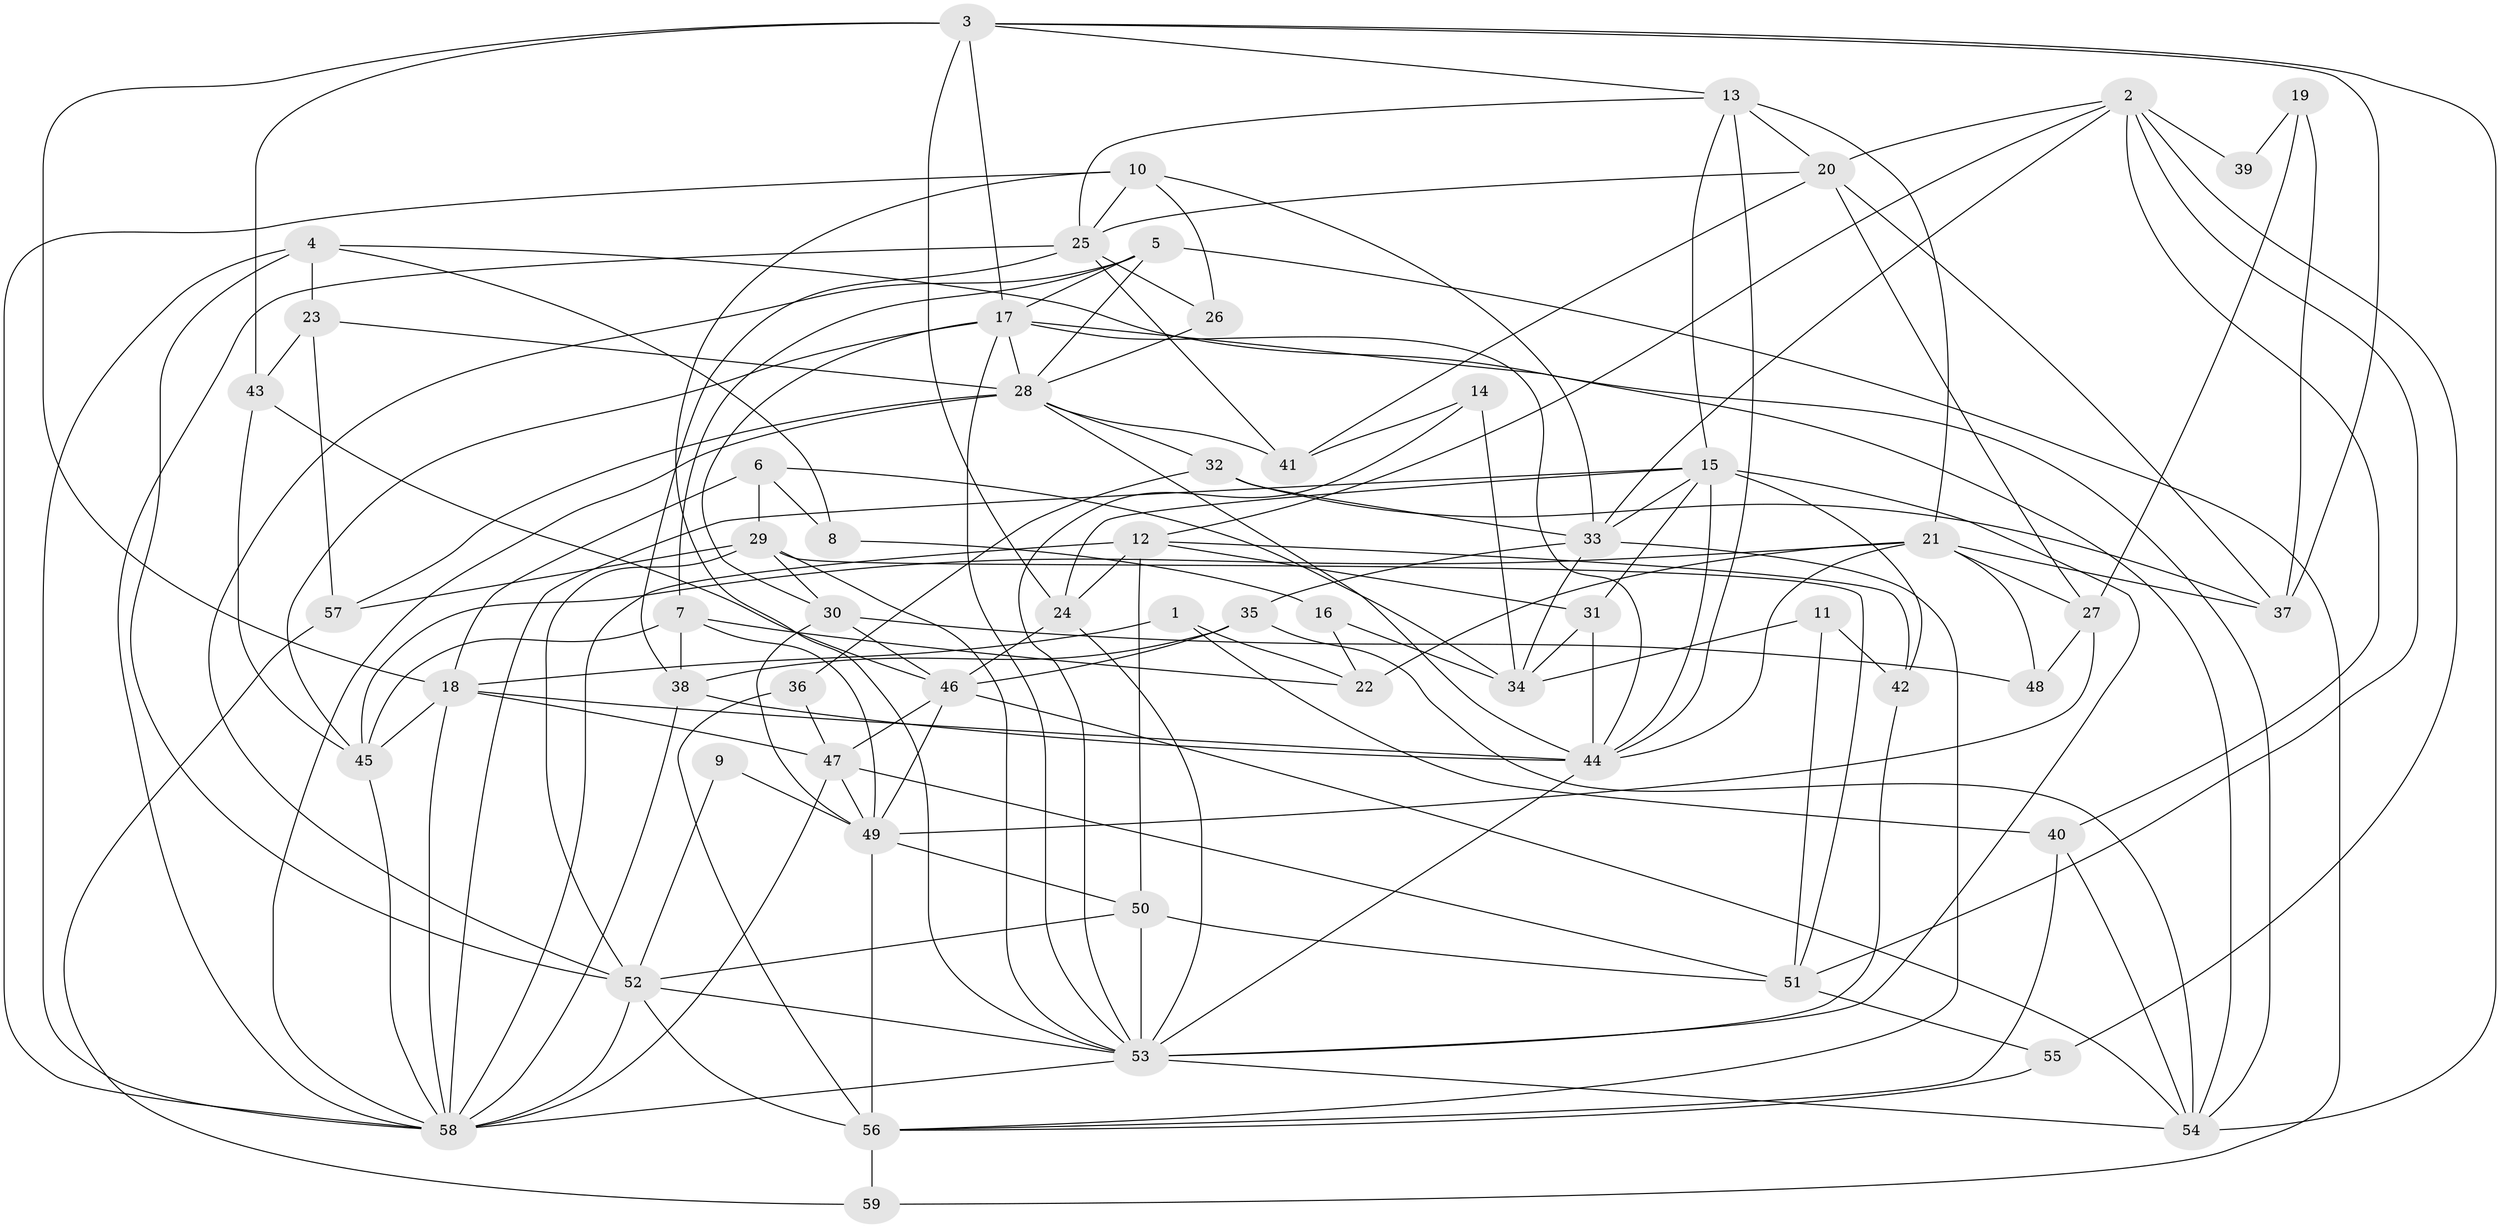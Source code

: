 // original degree distribution, {5: 0.1623931623931624, 4: 0.2564102564102564, 3: 0.2905982905982906, 6: 0.11965811965811966, 2: 0.1282051282051282, 9: 0.008547008547008548, 7: 0.03418803418803419}
// Generated by graph-tools (version 1.1) at 2025/02/03/09/25 03:02:13]
// undirected, 59 vertices, 158 edges
graph export_dot {
graph [start="1"]
  node [color=gray90,style=filled];
  1;
  2;
  3;
  4;
  5;
  6;
  7;
  8;
  9;
  10;
  11;
  12;
  13;
  14;
  15;
  16;
  17;
  18;
  19;
  20;
  21;
  22;
  23;
  24;
  25;
  26;
  27;
  28;
  29;
  30;
  31;
  32;
  33;
  34;
  35;
  36;
  37;
  38;
  39;
  40;
  41;
  42;
  43;
  44;
  45;
  46;
  47;
  48;
  49;
  50;
  51;
  52;
  53;
  54;
  55;
  56;
  57;
  58;
  59;
  1 -- 18 [weight=1.0];
  1 -- 22 [weight=1.0];
  1 -- 40 [weight=1.0];
  2 -- 12 [weight=1.0];
  2 -- 20 [weight=1.0];
  2 -- 33 [weight=1.0];
  2 -- 39 [weight=2.0];
  2 -- 40 [weight=1.0];
  2 -- 51 [weight=1.0];
  2 -- 55 [weight=1.0];
  3 -- 13 [weight=1.0];
  3 -- 17 [weight=1.0];
  3 -- 18 [weight=1.0];
  3 -- 24 [weight=1.0];
  3 -- 37 [weight=1.0];
  3 -- 43 [weight=1.0];
  3 -- 54 [weight=1.0];
  4 -- 8 [weight=1.0];
  4 -- 23 [weight=1.0];
  4 -- 52 [weight=1.0];
  4 -- 54 [weight=1.0];
  4 -- 58 [weight=1.0];
  5 -- 7 [weight=1.0];
  5 -- 17 [weight=1.0];
  5 -- 28 [weight=2.0];
  5 -- 52 [weight=1.0];
  5 -- 59 [weight=1.0];
  6 -- 8 [weight=1.0];
  6 -- 18 [weight=1.0];
  6 -- 29 [weight=1.0];
  6 -- 34 [weight=1.0];
  7 -- 22 [weight=1.0];
  7 -- 38 [weight=1.0];
  7 -- 45 [weight=1.0];
  7 -- 49 [weight=1.0];
  8 -- 16 [weight=1.0];
  9 -- 49 [weight=1.0];
  9 -- 52 [weight=1.0];
  10 -- 25 [weight=1.0];
  10 -- 26 [weight=1.0];
  10 -- 33 [weight=1.0];
  10 -- 53 [weight=1.0];
  10 -- 58 [weight=1.0];
  11 -- 34 [weight=1.0];
  11 -- 42 [weight=1.0];
  11 -- 51 [weight=1.0];
  12 -- 24 [weight=1.0];
  12 -- 31 [weight=1.0];
  12 -- 42 [weight=1.0];
  12 -- 50 [weight=1.0];
  12 -- 58 [weight=2.0];
  13 -- 15 [weight=1.0];
  13 -- 20 [weight=1.0];
  13 -- 21 [weight=1.0];
  13 -- 25 [weight=1.0];
  13 -- 44 [weight=1.0];
  14 -- 34 [weight=1.0];
  14 -- 41 [weight=1.0];
  14 -- 53 [weight=1.0];
  15 -- 24 [weight=1.0];
  15 -- 31 [weight=1.0];
  15 -- 33 [weight=1.0];
  15 -- 42 [weight=1.0];
  15 -- 44 [weight=1.0];
  15 -- 53 [weight=1.0];
  15 -- 58 [weight=1.0];
  16 -- 22 [weight=1.0];
  16 -- 34 [weight=2.0];
  17 -- 28 [weight=1.0];
  17 -- 30 [weight=1.0];
  17 -- 44 [weight=1.0];
  17 -- 45 [weight=1.0];
  17 -- 53 [weight=1.0];
  17 -- 54 [weight=1.0];
  18 -- 44 [weight=1.0];
  18 -- 45 [weight=1.0];
  18 -- 47 [weight=1.0];
  18 -- 58 [weight=2.0];
  19 -- 27 [weight=1.0];
  19 -- 37 [weight=1.0];
  19 -- 39 [weight=1.0];
  20 -- 25 [weight=1.0];
  20 -- 27 [weight=1.0];
  20 -- 37 [weight=1.0];
  20 -- 41 [weight=1.0];
  21 -- 22 [weight=1.0];
  21 -- 27 [weight=1.0];
  21 -- 37 [weight=1.0];
  21 -- 44 [weight=1.0];
  21 -- 45 [weight=1.0];
  21 -- 48 [weight=1.0];
  23 -- 28 [weight=1.0];
  23 -- 43 [weight=1.0];
  23 -- 57 [weight=1.0];
  24 -- 46 [weight=1.0];
  24 -- 53 [weight=2.0];
  25 -- 26 [weight=1.0];
  25 -- 38 [weight=1.0];
  25 -- 41 [weight=1.0];
  25 -- 58 [weight=1.0];
  26 -- 28 [weight=1.0];
  27 -- 48 [weight=1.0];
  27 -- 49 [weight=2.0];
  28 -- 32 [weight=1.0];
  28 -- 41 [weight=1.0];
  28 -- 44 [weight=1.0];
  28 -- 57 [weight=2.0];
  28 -- 58 [weight=1.0];
  29 -- 30 [weight=1.0];
  29 -- 51 [weight=1.0];
  29 -- 52 [weight=2.0];
  29 -- 53 [weight=1.0];
  29 -- 57 [weight=1.0];
  30 -- 46 [weight=1.0];
  30 -- 48 [weight=1.0];
  30 -- 49 [weight=1.0];
  31 -- 34 [weight=1.0];
  31 -- 44 [weight=1.0];
  32 -- 33 [weight=1.0];
  32 -- 36 [weight=1.0];
  32 -- 37 [weight=1.0];
  33 -- 34 [weight=1.0];
  33 -- 35 [weight=1.0];
  33 -- 56 [weight=1.0];
  35 -- 38 [weight=1.0];
  35 -- 46 [weight=1.0];
  35 -- 54 [weight=1.0];
  36 -- 47 [weight=1.0];
  36 -- 56 [weight=2.0];
  38 -- 44 [weight=1.0];
  38 -- 58 [weight=1.0];
  40 -- 54 [weight=1.0];
  40 -- 56 [weight=1.0];
  42 -- 53 [weight=1.0];
  43 -- 45 [weight=1.0];
  43 -- 46 [weight=1.0];
  44 -- 53 [weight=1.0];
  45 -- 58 [weight=1.0];
  46 -- 47 [weight=2.0];
  46 -- 49 [weight=1.0];
  46 -- 54 [weight=1.0];
  47 -- 49 [weight=1.0];
  47 -- 51 [weight=1.0];
  47 -- 58 [weight=1.0];
  49 -- 50 [weight=1.0];
  49 -- 56 [weight=1.0];
  50 -- 51 [weight=1.0];
  50 -- 52 [weight=2.0];
  50 -- 53 [weight=1.0];
  51 -- 55 [weight=1.0];
  52 -- 53 [weight=1.0];
  52 -- 56 [weight=1.0];
  52 -- 58 [weight=1.0];
  53 -- 54 [weight=1.0];
  53 -- 58 [weight=1.0];
  55 -- 56 [weight=1.0];
  56 -- 59 [weight=1.0];
  57 -- 59 [weight=1.0];
}
